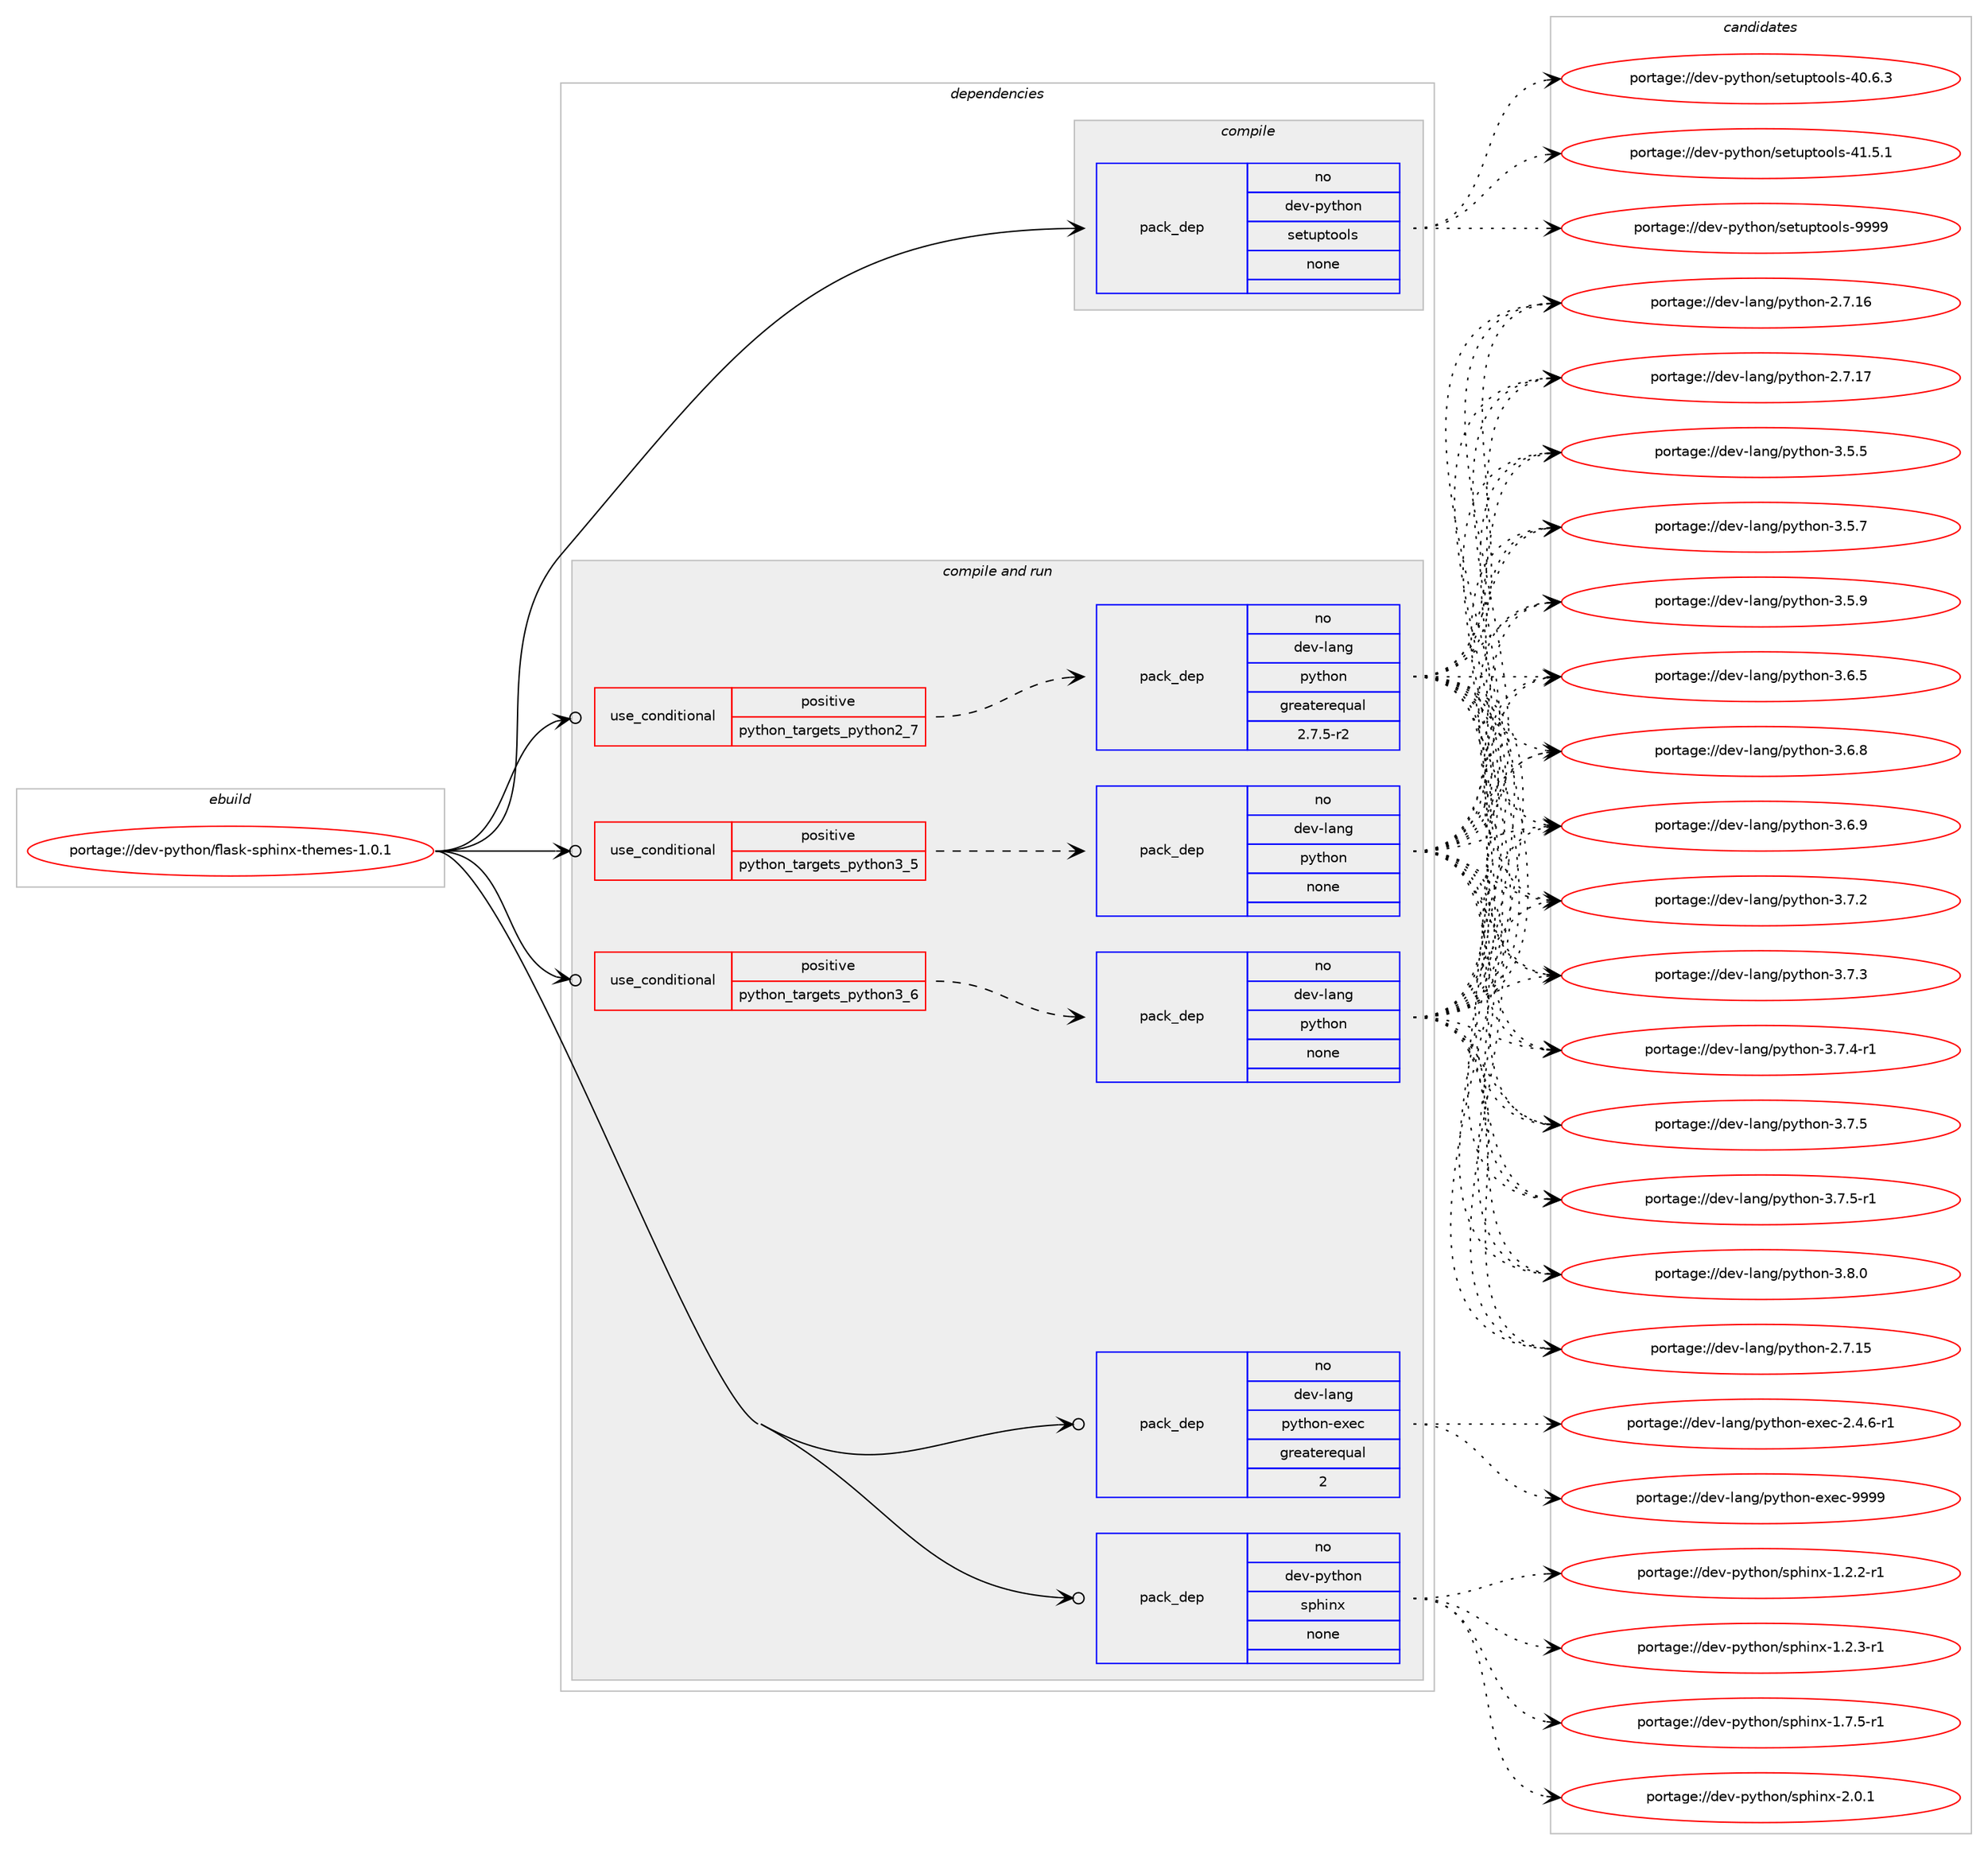 digraph prolog {

# *************
# Graph options
# *************

newrank=true;
concentrate=true;
compound=true;
graph [rankdir=LR,fontname=Helvetica,fontsize=10,ranksep=1.5];#, ranksep=2.5, nodesep=0.2];
edge  [arrowhead=vee];
node  [fontname=Helvetica,fontsize=10];

# **********
# The ebuild
# **********

subgraph cluster_leftcol {
color=gray;
rank=same;
label=<<i>ebuild</i>>;
id [label="portage://dev-python/flask-sphinx-themes-1.0.1", color=red, width=4, href="../dev-python/flask-sphinx-themes-1.0.1.svg"];
}

# ****************
# The dependencies
# ****************

subgraph cluster_midcol {
color=gray;
label=<<i>dependencies</i>>;
subgraph cluster_compile {
fillcolor="#eeeeee";
style=filled;
label=<<i>compile</i>>;
subgraph pack108072 {
dependency140251 [label=<<TABLE BORDER="0" CELLBORDER="1" CELLSPACING="0" CELLPADDING="4" WIDTH="220"><TR><TD ROWSPAN="6" CELLPADDING="30">pack_dep</TD></TR><TR><TD WIDTH="110">no</TD></TR><TR><TD>dev-python</TD></TR><TR><TD>setuptools</TD></TR><TR><TD>none</TD></TR><TR><TD></TD></TR></TABLE>>, shape=none, color=blue];
}
id:e -> dependency140251:w [weight=20,style="solid",arrowhead="vee"];
}
subgraph cluster_compileandrun {
fillcolor="#eeeeee";
style=filled;
label=<<i>compile and run</i>>;
subgraph cond28861 {
dependency140252 [label=<<TABLE BORDER="0" CELLBORDER="1" CELLSPACING="0" CELLPADDING="4"><TR><TD ROWSPAN="3" CELLPADDING="10">use_conditional</TD></TR><TR><TD>positive</TD></TR><TR><TD>python_targets_python2_7</TD></TR></TABLE>>, shape=none, color=red];
subgraph pack108073 {
dependency140253 [label=<<TABLE BORDER="0" CELLBORDER="1" CELLSPACING="0" CELLPADDING="4" WIDTH="220"><TR><TD ROWSPAN="6" CELLPADDING="30">pack_dep</TD></TR><TR><TD WIDTH="110">no</TD></TR><TR><TD>dev-lang</TD></TR><TR><TD>python</TD></TR><TR><TD>greaterequal</TD></TR><TR><TD>2.7.5-r2</TD></TR></TABLE>>, shape=none, color=blue];
}
dependency140252:e -> dependency140253:w [weight=20,style="dashed",arrowhead="vee"];
}
id:e -> dependency140252:w [weight=20,style="solid",arrowhead="odotvee"];
subgraph cond28862 {
dependency140254 [label=<<TABLE BORDER="0" CELLBORDER="1" CELLSPACING="0" CELLPADDING="4"><TR><TD ROWSPAN="3" CELLPADDING="10">use_conditional</TD></TR><TR><TD>positive</TD></TR><TR><TD>python_targets_python3_5</TD></TR></TABLE>>, shape=none, color=red];
subgraph pack108074 {
dependency140255 [label=<<TABLE BORDER="0" CELLBORDER="1" CELLSPACING="0" CELLPADDING="4" WIDTH="220"><TR><TD ROWSPAN="6" CELLPADDING="30">pack_dep</TD></TR><TR><TD WIDTH="110">no</TD></TR><TR><TD>dev-lang</TD></TR><TR><TD>python</TD></TR><TR><TD>none</TD></TR><TR><TD></TD></TR></TABLE>>, shape=none, color=blue];
}
dependency140254:e -> dependency140255:w [weight=20,style="dashed",arrowhead="vee"];
}
id:e -> dependency140254:w [weight=20,style="solid",arrowhead="odotvee"];
subgraph cond28863 {
dependency140256 [label=<<TABLE BORDER="0" CELLBORDER="1" CELLSPACING="0" CELLPADDING="4"><TR><TD ROWSPAN="3" CELLPADDING="10">use_conditional</TD></TR><TR><TD>positive</TD></TR><TR><TD>python_targets_python3_6</TD></TR></TABLE>>, shape=none, color=red];
subgraph pack108075 {
dependency140257 [label=<<TABLE BORDER="0" CELLBORDER="1" CELLSPACING="0" CELLPADDING="4" WIDTH="220"><TR><TD ROWSPAN="6" CELLPADDING="30">pack_dep</TD></TR><TR><TD WIDTH="110">no</TD></TR><TR><TD>dev-lang</TD></TR><TR><TD>python</TD></TR><TR><TD>none</TD></TR><TR><TD></TD></TR></TABLE>>, shape=none, color=blue];
}
dependency140256:e -> dependency140257:w [weight=20,style="dashed",arrowhead="vee"];
}
id:e -> dependency140256:w [weight=20,style="solid",arrowhead="odotvee"];
subgraph pack108076 {
dependency140258 [label=<<TABLE BORDER="0" CELLBORDER="1" CELLSPACING="0" CELLPADDING="4" WIDTH="220"><TR><TD ROWSPAN="6" CELLPADDING="30">pack_dep</TD></TR><TR><TD WIDTH="110">no</TD></TR><TR><TD>dev-lang</TD></TR><TR><TD>python-exec</TD></TR><TR><TD>greaterequal</TD></TR><TR><TD>2</TD></TR></TABLE>>, shape=none, color=blue];
}
id:e -> dependency140258:w [weight=20,style="solid",arrowhead="odotvee"];
subgraph pack108077 {
dependency140259 [label=<<TABLE BORDER="0" CELLBORDER="1" CELLSPACING="0" CELLPADDING="4" WIDTH="220"><TR><TD ROWSPAN="6" CELLPADDING="30">pack_dep</TD></TR><TR><TD WIDTH="110">no</TD></TR><TR><TD>dev-python</TD></TR><TR><TD>sphinx</TD></TR><TR><TD>none</TD></TR><TR><TD></TD></TR></TABLE>>, shape=none, color=blue];
}
id:e -> dependency140259:w [weight=20,style="solid",arrowhead="odotvee"];
}
subgraph cluster_run {
fillcolor="#eeeeee";
style=filled;
label=<<i>run</i>>;
}
}

# **************
# The candidates
# **************

subgraph cluster_choices {
rank=same;
color=gray;
label=<<i>candidates</i>>;

subgraph choice108072 {
color=black;
nodesep=1;
choiceportage100101118451121211161041111104711510111611711211611111110811545524846544651 [label="portage://dev-python/setuptools-40.6.3", color=red, width=4,href="../dev-python/setuptools-40.6.3.svg"];
choiceportage100101118451121211161041111104711510111611711211611111110811545524946534649 [label="portage://dev-python/setuptools-41.5.1", color=red, width=4,href="../dev-python/setuptools-41.5.1.svg"];
choiceportage10010111845112121116104111110471151011161171121161111111081154557575757 [label="portage://dev-python/setuptools-9999", color=red, width=4,href="../dev-python/setuptools-9999.svg"];
dependency140251:e -> choiceportage100101118451121211161041111104711510111611711211611111110811545524846544651:w [style=dotted,weight="100"];
dependency140251:e -> choiceportage100101118451121211161041111104711510111611711211611111110811545524946534649:w [style=dotted,weight="100"];
dependency140251:e -> choiceportage10010111845112121116104111110471151011161171121161111111081154557575757:w [style=dotted,weight="100"];
}
subgraph choice108073 {
color=black;
nodesep=1;
choiceportage10010111845108971101034711212111610411111045504655464953 [label="portage://dev-lang/python-2.7.15", color=red, width=4,href="../dev-lang/python-2.7.15.svg"];
choiceportage10010111845108971101034711212111610411111045504655464954 [label="portage://dev-lang/python-2.7.16", color=red, width=4,href="../dev-lang/python-2.7.16.svg"];
choiceportage10010111845108971101034711212111610411111045504655464955 [label="portage://dev-lang/python-2.7.17", color=red, width=4,href="../dev-lang/python-2.7.17.svg"];
choiceportage100101118451089711010347112121116104111110455146534653 [label="portage://dev-lang/python-3.5.5", color=red, width=4,href="../dev-lang/python-3.5.5.svg"];
choiceportage100101118451089711010347112121116104111110455146534655 [label="portage://dev-lang/python-3.5.7", color=red, width=4,href="../dev-lang/python-3.5.7.svg"];
choiceportage100101118451089711010347112121116104111110455146534657 [label="portage://dev-lang/python-3.5.9", color=red, width=4,href="../dev-lang/python-3.5.9.svg"];
choiceportage100101118451089711010347112121116104111110455146544653 [label="portage://dev-lang/python-3.6.5", color=red, width=4,href="../dev-lang/python-3.6.5.svg"];
choiceportage100101118451089711010347112121116104111110455146544656 [label="portage://dev-lang/python-3.6.8", color=red, width=4,href="../dev-lang/python-3.6.8.svg"];
choiceportage100101118451089711010347112121116104111110455146544657 [label="portage://dev-lang/python-3.6.9", color=red, width=4,href="../dev-lang/python-3.6.9.svg"];
choiceportage100101118451089711010347112121116104111110455146554650 [label="portage://dev-lang/python-3.7.2", color=red, width=4,href="../dev-lang/python-3.7.2.svg"];
choiceportage100101118451089711010347112121116104111110455146554651 [label="portage://dev-lang/python-3.7.3", color=red, width=4,href="../dev-lang/python-3.7.3.svg"];
choiceportage1001011184510897110103471121211161041111104551465546524511449 [label="portage://dev-lang/python-3.7.4-r1", color=red, width=4,href="../dev-lang/python-3.7.4-r1.svg"];
choiceportage100101118451089711010347112121116104111110455146554653 [label="portage://dev-lang/python-3.7.5", color=red, width=4,href="../dev-lang/python-3.7.5.svg"];
choiceportage1001011184510897110103471121211161041111104551465546534511449 [label="portage://dev-lang/python-3.7.5-r1", color=red, width=4,href="../dev-lang/python-3.7.5-r1.svg"];
choiceportage100101118451089711010347112121116104111110455146564648 [label="portage://dev-lang/python-3.8.0", color=red, width=4,href="../dev-lang/python-3.8.0.svg"];
dependency140253:e -> choiceportage10010111845108971101034711212111610411111045504655464953:w [style=dotted,weight="100"];
dependency140253:e -> choiceportage10010111845108971101034711212111610411111045504655464954:w [style=dotted,weight="100"];
dependency140253:e -> choiceportage10010111845108971101034711212111610411111045504655464955:w [style=dotted,weight="100"];
dependency140253:e -> choiceportage100101118451089711010347112121116104111110455146534653:w [style=dotted,weight="100"];
dependency140253:e -> choiceportage100101118451089711010347112121116104111110455146534655:w [style=dotted,weight="100"];
dependency140253:e -> choiceportage100101118451089711010347112121116104111110455146534657:w [style=dotted,weight="100"];
dependency140253:e -> choiceportage100101118451089711010347112121116104111110455146544653:w [style=dotted,weight="100"];
dependency140253:e -> choiceportage100101118451089711010347112121116104111110455146544656:w [style=dotted,weight="100"];
dependency140253:e -> choiceportage100101118451089711010347112121116104111110455146544657:w [style=dotted,weight="100"];
dependency140253:e -> choiceportage100101118451089711010347112121116104111110455146554650:w [style=dotted,weight="100"];
dependency140253:e -> choiceportage100101118451089711010347112121116104111110455146554651:w [style=dotted,weight="100"];
dependency140253:e -> choiceportage1001011184510897110103471121211161041111104551465546524511449:w [style=dotted,weight="100"];
dependency140253:e -> choiceportage100101118451089711010347112121116104111110455146554653:w [style=dotted,weight="100"];
dependency140253:e -> choiceportage1001011184510897110103471121211161041111104551465546534511449:w [style=dotted,weight="100"];
dependency140253:e -> choiceportage100101118451089711010347112121116104111110455146564648:w [style=dotted,weight="100"];
}
subgraph choice108074 {
color=black;
nodesep=1;
choiceportage10010111845108971101034711212111610411111045504655464953 [label="portage://dev-lang/python-2.7.15", color=red, width=4,href="../dev-lang/python-2.7.15.svg"];
choiceportage10010111845108971101034711212111610411111045504655464954 [label="portage://dev-lang/python-2.7.16", color=red, width=4,href="../dev-lang/python-2.7.16.svg"];
choiceportage10010111845108971101034711212111610411111045504655464955 [label="portage://dev-lang/python-2.7.17", color=red, width=4,href="../dev-lang/python-2.7.17.svg"];
choiceportage100101118451089711010347112121116104111110455146534653 [label="portage://dev-lang/python-3.5.5", color=red, width=4,href="../dev-lang/python-3.5.5.svg"];
choiceportage100101118451089711010347112121116104111110455146534655 [label="portage://dev-lang/python-3.5.7", color=red, width=4,href="../dev-lang/python-3.5.7.svg"];
choiceportage100101118451089711010347112121116104111110455146534657 [label="portage://dev-lang/python-3.5.9", color=red, width=4,href="../dev-lang/python-3.5.9.svg"];
choiceportage100101118451089711010347112121116104111110455146544653 [label="portage://dev-lang/python-3.6.5", color=red, width=4,href="../dev-lang/python-3.6.5.svg"];
choiceportage100101118451089711010347112121116104111110455146544656 [label="portage://dev-lang/python-3.6.8", color=red, width=4,href="../dev-lang/python-3.6.8.svg"];
choiceportage100101118451089711010347112121116104111110455146544657 [label="portage://dev-lang/python-3.6.9", color=red, width=4,href="../dev-lang/python-3.6.9.svg"];
choiceportage100101118451089711010347112121116104111110455146554650 [label="portage://dev-lang/python-3.7.2", color=red, width=4,href="../dev-lang/python-3.7.2.svg"];
choiceportage100101118451089711010347112121116104111110455146554651 [label="portage://dev-lang/python-3.7.3", color=red, width=4,href="../dev-lang/python-3.7.3.svg"];
choiceportage1001011184510897110103471121211161041111104551465546524511449 [label="portage://dev-lang/python-3.7.4-r1", color=red, width=4,href="../dev-lang/python-3.7.4-r1.svg"];
choiceportage100101118451089711010347112121116104111110455146554653 [label="portage://dev-lang/python-3.7.5", color=red, width=4,href="../dev-lang/python-3.7.5.svg"];
choiceportage1001011184510897110103471121211161041111104551465546534511449 [label="portage://dev-lang/python-3.7.5-r1", color=red, width=4,href="../dev-lang/python-3.7.5-r1.svg"];
choiceportage100101118451089711010347112121116104111110455146564648 [label="portage://dev-lang/python-3.8.0", color=red, width=4,href="../dev-lang/python-3.8.0.svg"];
dependency140255:e -> choiceportage10010111845108971101034711212111610411111045504655464953:w [style=dotted,weight="100"];
dependency140255:e -> choiceportage10010111845108971101034711212111610411111045504655464954:w [style=dotted,weight="100"];
dependency140255:e -> choiceportage10010111845108971101034711212111610411111045504655464955:w [style=dotted,weight="100"];
dependency140255:e -> choiceportage100101118451089711010347112121116104111110455146534653:w [style=dotted,weight="100"];
dependency140255:e -> choiceportage100101118451089711010347112121116104111110455146534655:w [style=dotted,weight="100"];
dependency140255:e -> choiceportage100101118451089711010347112121116104111110455146534657:w [style=dotted,weight="100"];
dependency140255:e -> choiceportage100101118451089711010347112121116104111110455146544653:w [style=dotted,weight="100"];
dependency140255:e -> choiceportage100101118451089711010347112121116104111110455146544656:w [style=dotted,weight="100"];
dependency140255:e -> choiceportage100101118451089711010347112121116104111110455146544657:w [style=dotted,weight="100"];
dependency140255:e -> choiceportage100101118451089711010347112121116104111110455146554650:w [style=dotted,weight="100"];
dependency140255:e -> choiceportage100101118451089711010347112121116104111110455146554651:w [style=dotted,weight="100"];
dependency140255:e -> choiceportage1001011184510897110103471121211161041111104551465546524511449:w [style=dotted,weight="100"];
dependency140255:e -> choiceportage100101118451089711010347112121116104111110455146554653:w [style=dotted,weight="100"];
dependency140255:e -> choiceportage1001011184510897110103471121211161041111104551465546534511449:w [style=dotted,weight="100"];
dependency140255:e -> choiceportage100101118451089711010347112121116104111110455146564648:w [style=dotted,weight="100"];
}
subgraph choice108075 {
color=black;
nodesep=1;
choiceportage10010111845108971101034711212111610411111045504655464953 [label="portage://dev-lang/python-2.7.15", color=red, width=4,href="../dev-lang/python-2.7.15.svg"];
choiceportage10010111845108971101034711212111610411111045504655464954 [label="portage://dev-lang/python-2.7.16", color=red, width=4,href="../dev-lang/python-2.7.16.svg"];
choiceportage10010111845108971101034711212111610411111045504655464955 [label="portage://dev-lang/python-2.7.17", color=red, width=4,href="../dev-lang/python-2.7.17.svg"];
choiceportage100101118451089711010347112121116104111110455146534653 [label="portage://dev-lang/python-3.5.5", color=red, width=4,href="../dev-lang/python-3.5.5.svg"];
choiceportage100101118451089711010347112121116104111110455146534655 [label="portage://dev-lang/python-3.5.7", color=red, width=4,href="../dev-lang/python-3.5.7.svg"];
choiceportage100101118451089711010347112121116104111110455146534657 [label="portage://dev-lang/python-3.5.9", color=red, width=4,href="../dev-lang/python-3.5.9.svg"];
choiceportage100101118451089711010347112121116104111110455146544653 [label="portage://dev-lang/python-3.6.5", color=red, width=4,href="../dev-lang/python-3.6.5.svg"];
choiceportage100101118451089711010347112121116104111110455146544656 [label="portage://dev-lang/python-3.6.8", color=red, width=4,href="../dev-lang/python-3.6.8.svg"];
choiceportage100101118451089711010347112121116104111110455146544657 [label="portage://dev-lang/python-3.6.9", color=red, width=4,href="../dev-lang/python-3.6.9.svg"];
choiceportage100101118451089711010347112121116104111110455146554650 [label="portage://dev-lang/python-3.7.2", color=red, width=4,href="../dev-lang/python-3.7.2.svg"];
choiceportage100101118451089711010347112121116104111110455146554651 [label="portage://dev-lang/python-3.7.3", color=red, width=4,href="../dev-lang/python-3.7.3.svg"];
choiceportage1001011184510897110103471121211161041111104551465546524511449 [label="portage://dev-lang/python-3.7.4-r1", color=red, width=4,href="../dev-lang/python-3.7.4-r1.svg"];
choiceportage100101118451089711010347112121116104111110455146554653 [label="portage://dev-lang/python-3.7.5", color=red, width=4,href="../dev-lang/python-3.7.5.svg"];
choiceportage1001011184510897110103471121211161041111104551465546534511449 [label="portage://dev-lang/python-3.7.5-r1", color=red, width=4,href="../dev-lang/python-3.7.5-r1.svg"];
choiceportage100101118451089711010347112121116104111110455146564648 [label="portage://dev-lang/python-3.8.0", color=red, width=4,href="../dev-lang/python-3.8.0.svg"];
dependency140257:e -> choiceportage10010111845108971101034711212111610411111045504655464953:w [style=dotted,weight="100"];
dependency140257:e -> choiceportage10010111845108971101034711212111610411111045504655464954:w [style=dotted,weight="100"];
dependency140257:e -> choiceportage10010111845108971101034711212111610411111045504655464955:w [style=dotted,weight="100"];
dependency140257:e -> choiceportage100101118451089711010347112121116104111110455146534653:w [style=dotted,weight="100"];
dependency140257:e -> choiceportage100101118451089711010347112121116104111110455146534655:w [style=dotted,weight="100"];
dependency140257:e -> choiceportage100101118451089711010347112121116104111110455146534657:w [style=dotted,weight="100"];
dependency140257:e -> choiceportage100101118451089711010347112121116104111110455146544653:w [style=dotted,weight="100"];
dependency140257:e -> choiceportage100101118451089711010347112121116104111110455146544656:w [style=dotted,weight="100"];
dependency140257:e -> choiceportage100101118451089711010347112121116104111110455146544657:w [style=dotted,weight="100"];
dependency140257:e -> choiceportage100101118451089711010347112121116104111110455146554650:w [style=dotted,weight="100"];
dependency140257:e -> choiceportage100101118451089711010347112121116104111110455146554651:w [style=dotted,weight="100"];
dependency140257:e -> choiceportage1001011184510897110103471121211161041111104551465546524511449:w [style=dotted,weight="100"];
dependency140257:e -> choiceportage100101118451089711010347112121116104111110455146554653:w [style=dotted,weight="100"];
dependency140257:e -> choiceportage1001011184510897110103471121211161041111104551465546534511449:w [style=dotted,weight="100"];
dependency140257:e -> choiceportage100101118451089711010347112121116104111110455146564648:w [style=dotted,weight="100"];
}
subgraph choice108076 {
color=black;
nodesep=1;
choiceportage10010111845108971101034711212111610411111045101120101994550465246544511449 [label="portage://dev-lang/python-exec-2.4.6-r1", color=red, width=4,href="../dev-lang/python-exec-2.4.6-r1.svg"];
choiceportage10010111845108971101034711212111610411111045101120101994557575757 [label="portage://dev-lang/python-exec-9999", color=red, width=4,href="../dev-lang/python-exec-9999.svg"];
dependency140258:e -> choiceportage10010111845108971101034711212111610411111045101120101994550465246544511449:w [style=dotted,weight="100"];
dependency140258:e -> choiceportage10010111845108971101034711212111610411111045101120101994557575757:w [style=dotted,weight="100"];
}
subgraph choice108077 {
color=black;
nodesep=1;
choiceportage10010111845112121116104111110471151121041051101204549465046504511449 [label="portage://dev-python/sphinx-1.2.2-r1", color=red, width=4,href="../dev-python/sphinx-1.2.2-r1.svg"];
choiceportage10010111845112121116104111110471151121041051101204549465046514511449 [label="portage://dev-python/sphinx-1.2.3-r1", color=red, width=4,href="../dev-python/sphinx-1.2.3-r1.svg"];
choiceportage10010111845112121116104111110471151121041051101204549465546534511449 [label="portage://dev-python/sphinx-1.7.5-r1", color=red, width=4,href="../dev-python/sphinx-1.7.5-r1.svg"];
choiceportage1001011184511212111610411111047115112104105110120455046484649 [label="portage://dev-python/sphinx-2.0.1", color=red, width=4,href="../dev-python/sphinx-2.0.1.svg"];
dependency140259:e -> choiceportage10010111845112121116104111110471151121041051101204549465046504511449:w [style=dotted,weight="100"];
dependency140259:e -> choiceportage10010111845112121116104111110471151121041051101204549465046514511449:w [style=dotted,weight="100"];
dependency140259:e -> choiceportage10010111845112121116104111110471151121041051101204549465546534511449:w [style=dotted,weight="100"];
dependency140259:e -> choiceportage1001011184511212111610411111047115112104105110120455046484649:w [style=dotted,weight="100"];
}
}

}
